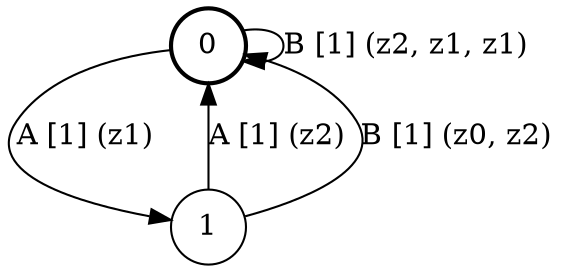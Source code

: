 # generated file, don't try to modify
# command: dot -Tpng <filename> > tree.png
digraph Automaton {
    node [shape = circle];
    0 [style = "bold"];
    0 -> 1 [label = "A [1] (z1) "];
    0 -> 0 [label = "B [1] (z2, z1, z1) "];
    1 -> 0 [label = "A [1] (z2) "];
    1 -> 0 [label = "B [1] (z0, z2) "];
}
